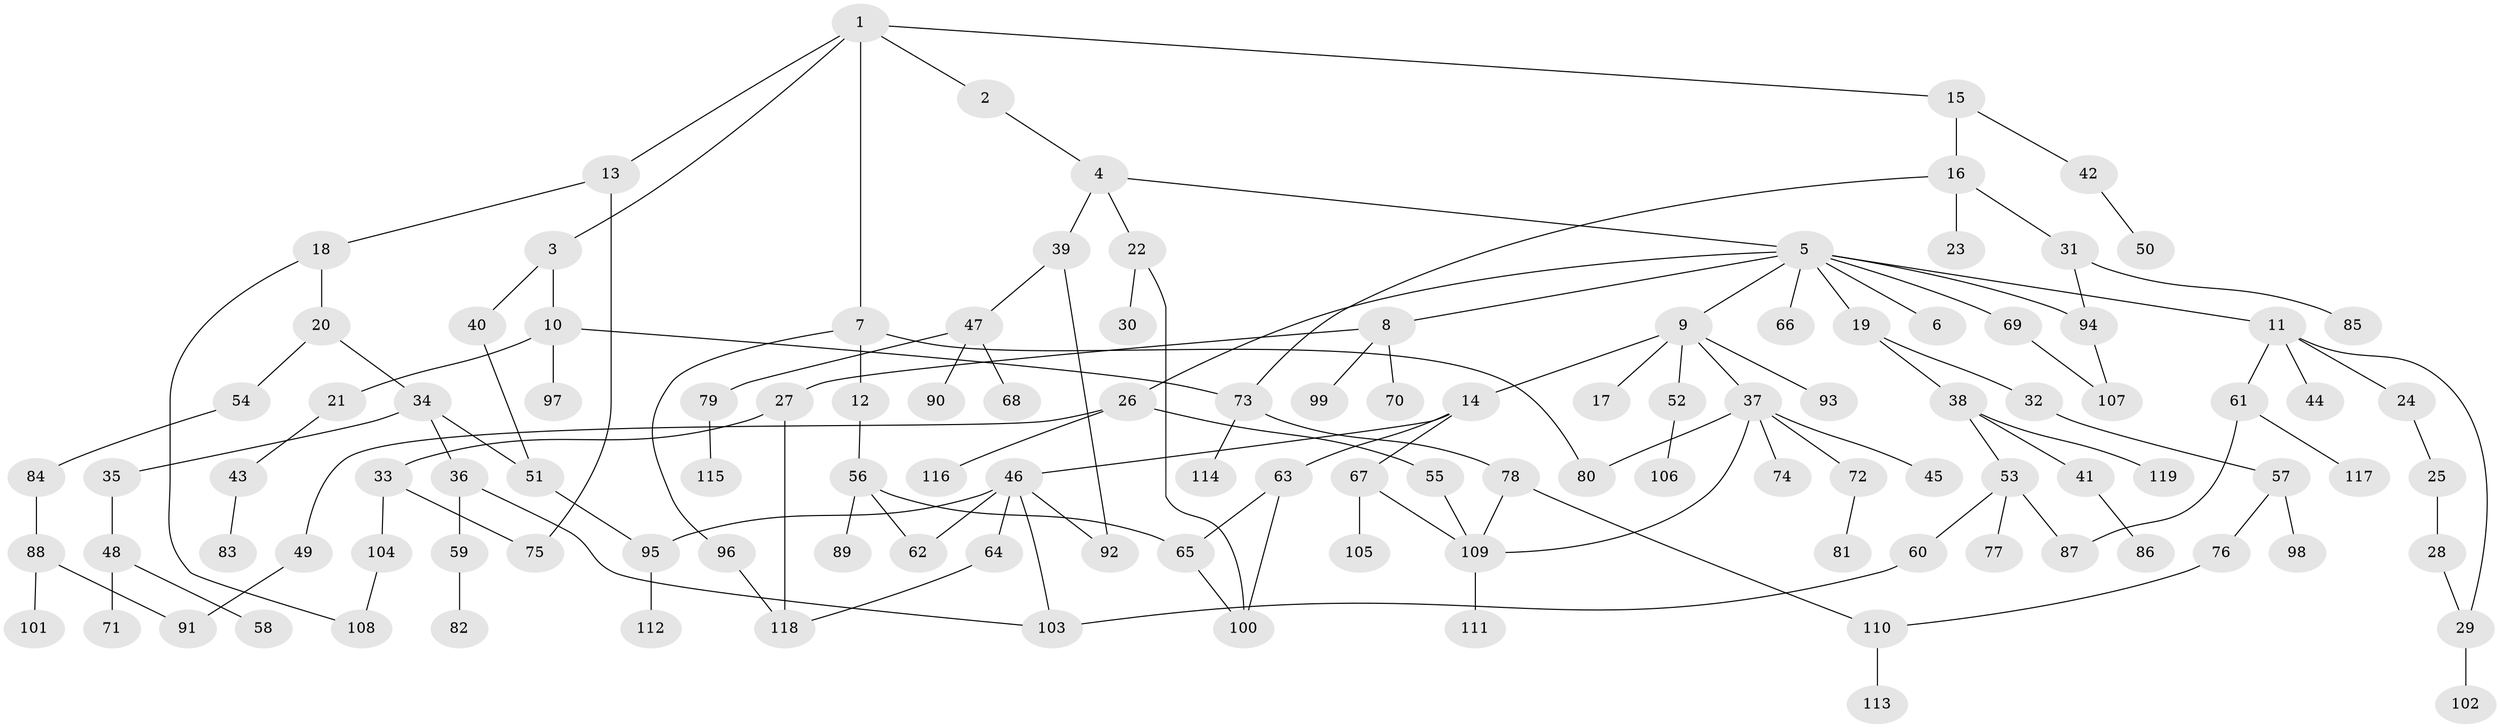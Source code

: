 // Generated by graph-tools (version 1.1) at 2025/34/03/09/25 02:34:25]
// undirected, 119 vertices, 142 edges
graph export_dot {
graph [start="1"]
  node [color=gray90,style=filled];
  1;
  2;
  3;
  4;
  5;
  6;
  7;
  8;
  9;
  10;
  11;
  12;
  13;
  14;
  15;
  16;
  17;
  18;
  19;
  20;
  21;
  22;
  23;
  24;
  25;
  26;
  27;
  28;
  29;
  30;
  31;
  32;
  33;
  34;
  35;
  36;
  37;
  38;
  39;
  40;
  41;
  42;
  43;
  44;
  45;
  46;
  47;
  48;
  49;
  50;
  51;
  52;
  53;
  54;
  55;
  56;
  57;
  58;
  59;
  60;
  61;
  62;
  63;
  64;
  65;
  66;
  67;
  68;
  69;
  70;
  71;
  72;
  73;
  74;
  75;
  76;
  77;
  78;
  79;
  80;
  81;
  82;
  83;
  84;
  85;
  86;
  87;
  88;
  89;
  90;
  91;
  92;
  93;
  94;
  95;
  96;
  97;
  98;
  99;
  100;
  101;
  102;
  103;
  104;
  105;
  106;
  107;
  108;
  109;
  110;
  111;
  112;
  113;
  114;
  115;
  116;
  117;
  118;
  119;
  1 -- 2;
  1 -- 3;
  1 -- 7;
  1 -- 13;
  1 -- 15;
  2 -- 4;
  3 -- 10;
  3 -- 40;
  4 -- 5;
  4 -- 22;
  4 -- 39;
  5 -- 6;
  5 -- 8;
  5 -- 9;
  5 -- 11;
  5 -- 19;
  5 -- 26;
  5 -- 66;
  5 -- 69;
  5 -- 94;
  7 -- 12;
  7 -- 96;
  7 -- 80;
  8 -- 27;
  8 -- 70;
  8 -- 99;
  9 -- 14;
  9 -- 17;
  9 -- 37;
  9 -- 52;
  9 -- 93;
  10 -- 21;
  10 -- 73;
  10 -- 97;
  11 -- 24;
  11 -- 44;
  11 -- 61;
  11 -- 29;
  12 -- 56;
  13 -- 18;
  13 -- 75;
  14 -- 46;
  14 -- 63;
  14 -- 67;
  15 -- 16;
  15 -- 42;
  16 -- 23;
  16 -- 31;
  16 -- 73;
  18 -- 20;
  18 -- 108;
  19 -- 32;
  19 -- 38;
  20 -- 34;
  20 -- 54;
  21 -- 43;
  22 -- 30;
  22 -- 100;
  24 -- 25;
  25 -- 28;
  26 -- 49;
  26 -- 55;
  26 -- 116;
  27 -- 33;
  27 -- 118;
  28 -- 29;
  29 -- 102;
  31 -- 85;
  31 -- 94;
  32 -- 57;
  33 -- 104;
  33 -- 75;
  34 -- 35;
  34 -- 36;
  34 -- 51;
  35 -- 48;
  36 -- 59;
  36 -- 103;
  37 -- 45;
  37 -- 72;
  37 -- 74;
  37 -- 80;
  37 -- 109;
  38 -- 41;
  38 -- 53;
  38 -- 119;
  39 -- 47;
  39 -- 92;
  40 -- 51;
  41 -- 86;
  42 -- 50;
  43 -- 83;
  46 -- 62;
  46 -- 64;
  46 -- 103;
  46 -- 92;
  46 -- 95;
  47 -- 68;
  47 -- 79;
  47 -- 90;
  48 -- 58;
  48 -- 71;
  49 -- 91;
  51 -- 95;
  52 -- 106;
  53 -- 60;
  53 -- 77;
  53 -- 87;
  54 -- 84;
  55 -- 109;
  56 -- 89;
  56 -- 65;
  56 -- 62;
  57 -- 76;
  57 -- 98;
  59 -- 82;
  60 -- 103;
  61 -- 87;
  61 -- 117;
  63 -- 65;
  63 -- 100;
  64 -- 118;
  65 -- 100;
  67 -- 105;
  67 -- 109;
  69 -- 107;
  72 -- 81;
  73 -- 78;
  73 -- 114;
  76 -- 110;
  78 -- 110;
  78 -- 109;
  79 -- 115;
  84 -- 88;
  88 -- 91;
  88 -- 101;
  94 -- 107;
  95 -- 112;
  96 -- 118;
  104 -- 108;
  109 -- 111;
  110 -- 113;
}
